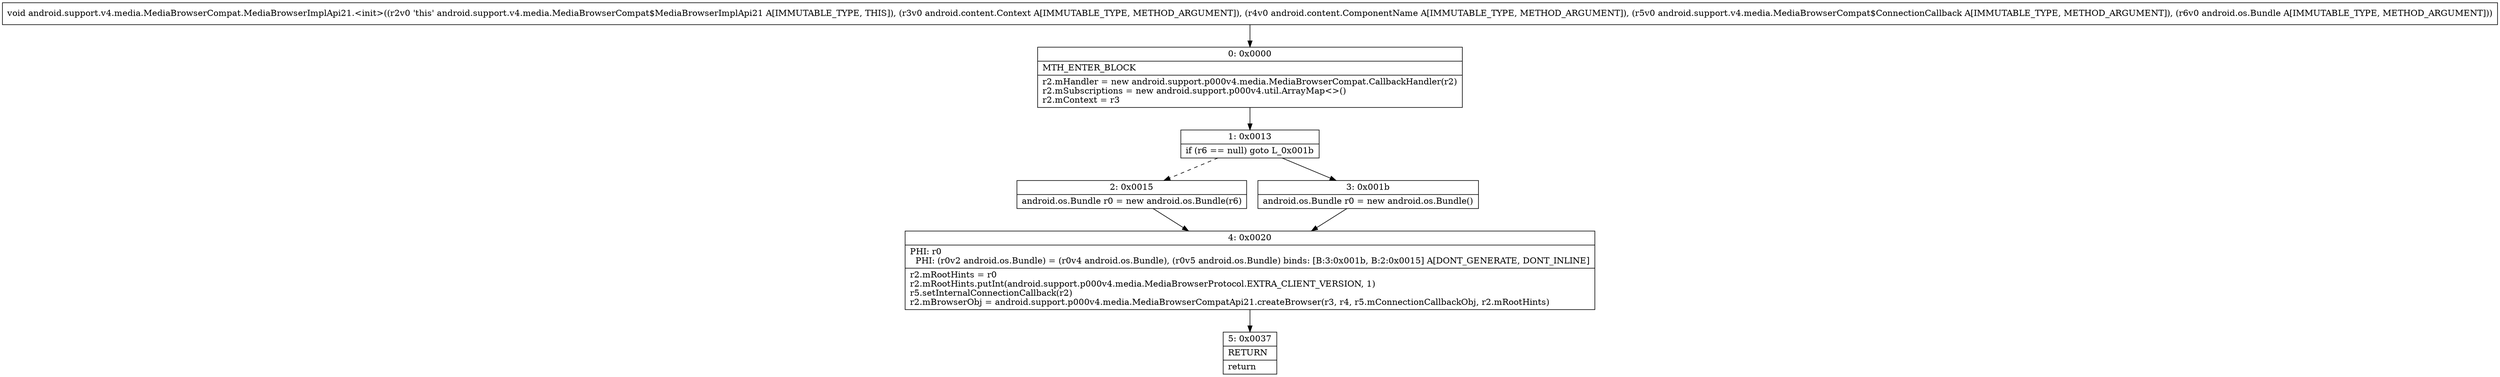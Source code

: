 digraph "CFG forandroid.support.v4.media.MediaBrowserCompat.MediaBrowserImplApi21.\<init\>(Landroid\/content\/Context;Landroid\/content\/ComponentName;Landroid\/support\/v4\/media\/MediaBrowserCompat$ConnectionCallback;Landroid\/os\/Bundle;)V" {
Node_0 [shape=record,label="{0\:\ 0x0000|MTH_ENTER_BLOCK\l|r2.mHandler = new android.support.p000v4.media.MediaBrowserCompat.CallbackHandler(r2)\lr2.mSubscriptions = new android.support.p000v4.util.ArrayMap\<\>()\lr2.mContext = r3\l}"];
Node_1 [shape=record,label="{1\:\ 0x0013|if (r6 == null) goto L_0x001b\l}"];
Node_2 [shape=record,label="{2\:\ 0x0015|android.os.Bundle r0 = new android.os.Bundle(r6)\l}"];
Node_3 [shape=record,label="{3\:\ 0x001b|android.os.Bundle r0 = new android.os.Bundle()\l}"];
Node_4 [shape=record,label="{4\:\ 0x0020|PHI: r0 \l  PHI: (r0v2 android.os.Bundle) = (r0v4 android.os.Bundle), (r0v5 android.os.Bundle) binds: [B:3:0x001b, B:2:0x0015] A[DONT_GENERATE, DONT_INLINE]\l|r2.mRootHints = r0\lr2.mRootHints.putInt(android.support.p000v4.media.MediaBrowserProtocol.EXTRA_CLIENT_VERSION, 1)\lr5.setInternalConnectionCallback(r2)\lr2.mBrowserObj = android.support.p000v4.media.MediaBrowserCompatApi21.createBrowser(r3, r4, r5.mConnectionCallbackObj, r2.mRootHints)\l}"];
Node_5 [shape=record,label="{5\:\ 0x0037|RETURN\l|return\l}"];
MethodNode[shape=record,label="{void android.support.v4.media.MediaBrowserCompat.MediaBrowserImplApi21.\<init\>((r2v0 'this' android.support.v4.media.MediaBrowserCompat$MediaBrowserImplApi21 A[IMMUTABLE_TYPE, THIS]), (r3v0 android.content.Context A[IMMUTABLE_TYPE, METHOD_ARGUMENT]), (r4v0 android.content.ComponentName A[IMMUTABLE_TYPE, METHOD_ARGUMENT]), (r5v0 android.support.v4.media.MediaBrowserCompat$ConnectionCallback A[IMMUTABLE_TYPE, METHOD_ARGUMENT]), (r6v0 android.os.Bundle A[IMMUTABLE_TYPE, METHOD_ARGUMENT])) }"];
MethodNode -> Node_0;
Node_0 -> Node_1;
Node_1 -> Node_2[style=dashed];
Node_1 -> Node_3;
Node_2 -> Node_4;
Node_3 -> Node_4;
Node_4 -> Node_5;
}

